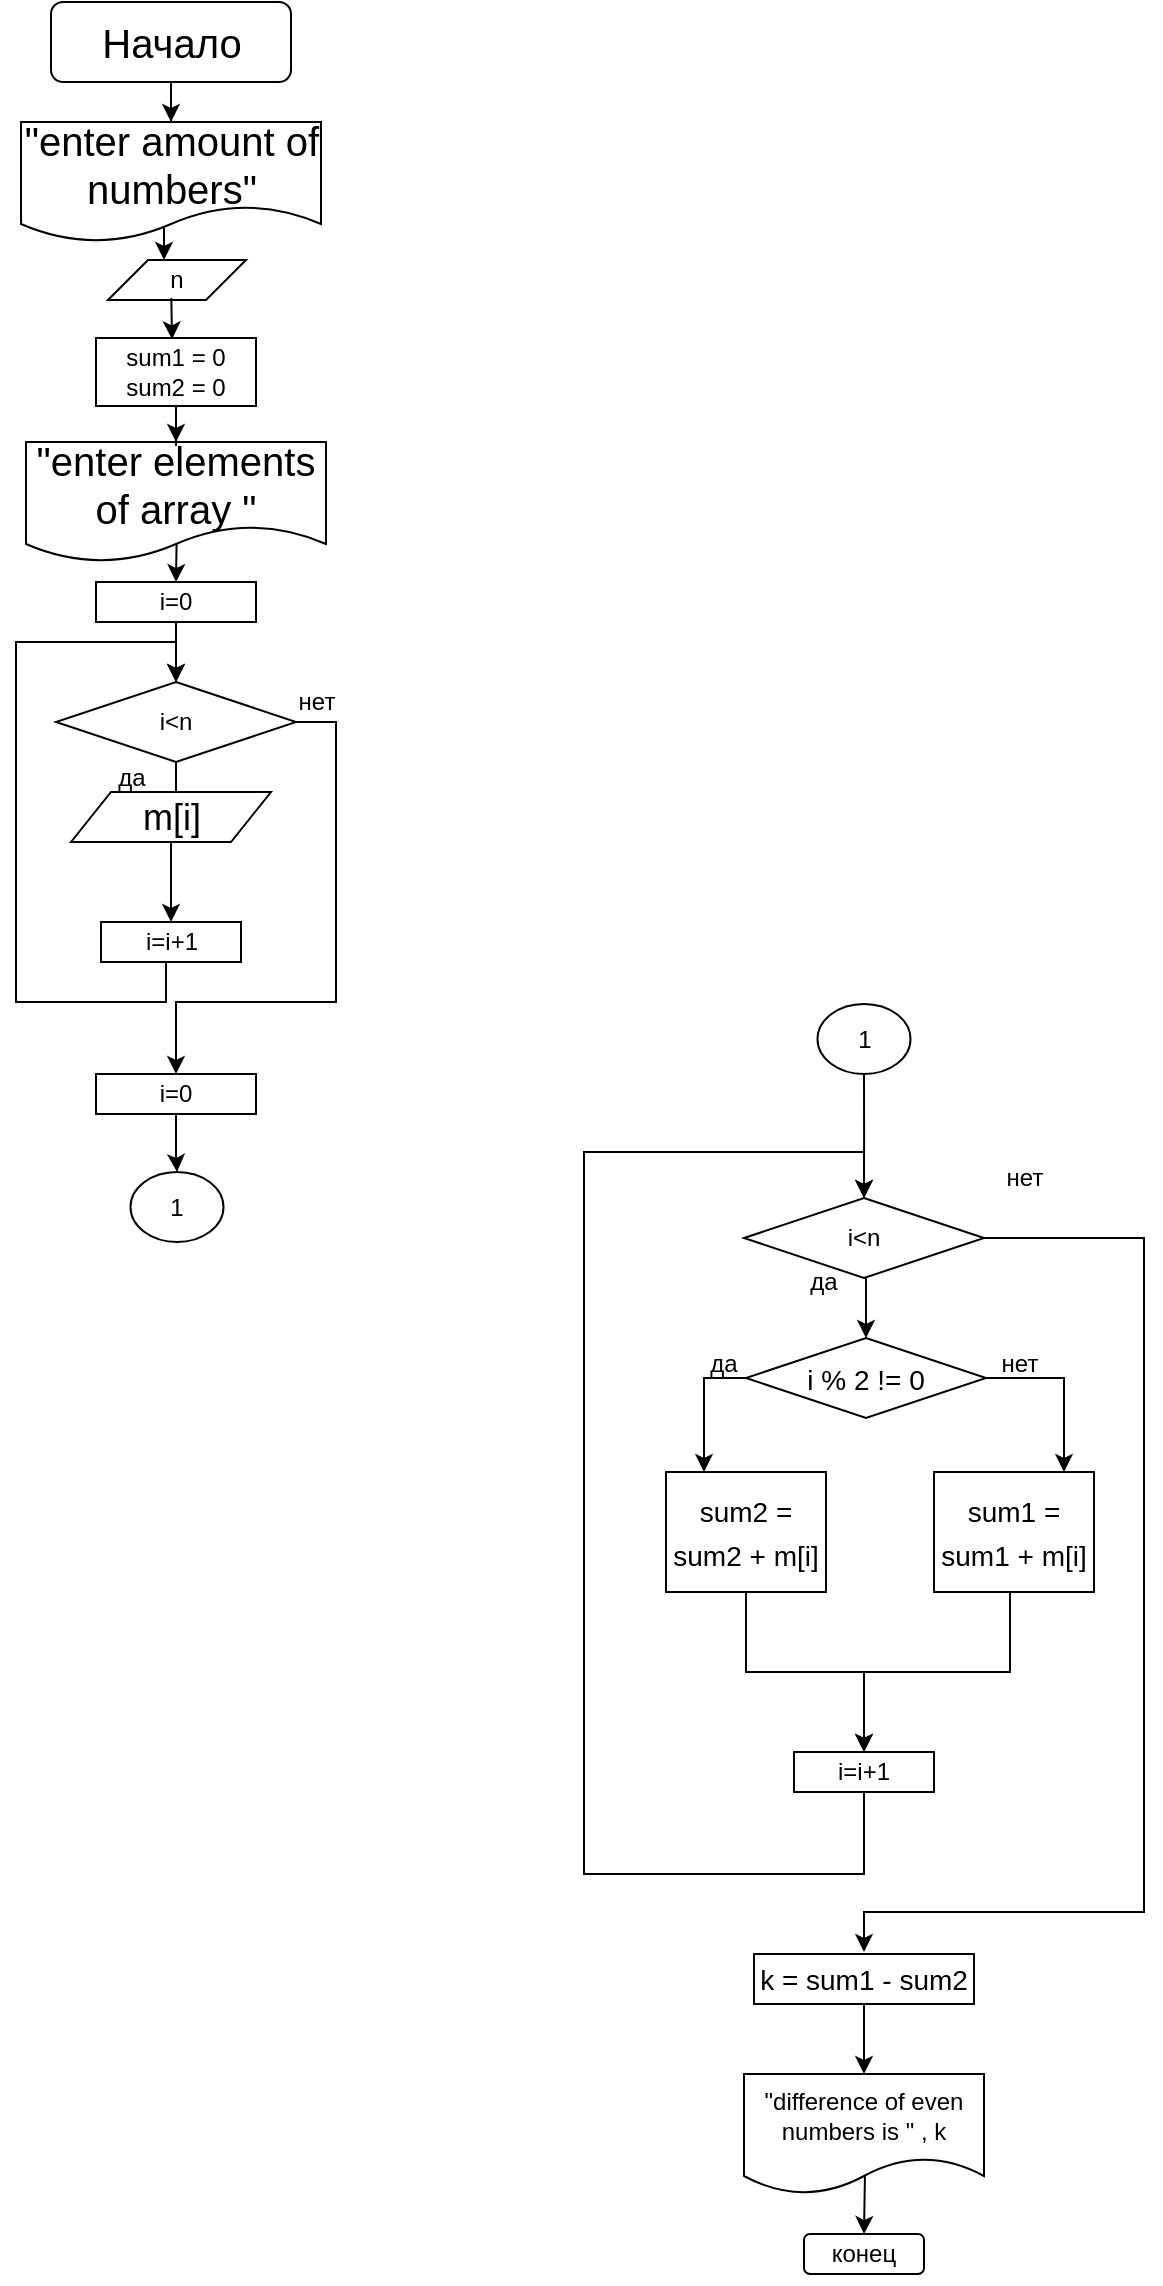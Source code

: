 <mxfile version="15.7.4" type="github">
  <diagram id="C5RBs43oDa-KdzZeNtuy" name="Page-1">
    <mxGraphModel dx="595" dy="832" grid="1" gridSize="20" guides="1" tooltips="1" connect="1" arrows="1" fold="1" page="1" pageScale="1" pageWidth="827" pageHeight="1169" math="0" shadow="0">
      <root>
        <mxCell id="WIyWlLk6GJQsqaUBKTNV-0" />
        <mxCell id="WIyWlLk6GJQsqaUBKTNV-1" parent="WIyWlLk6GJQsqaUBKTNV-0" />
        <mxCell id="6rxGdcta7ztDB5Gd1GuF-130" value="" style="edgeStyle=orthogonalEdgeStyle;rounded=0;orthogonalLoop=1;jettySize=auto;html=1;" parent="WIyWlLk6GJQsqaUBKTNV-1" source="6rxGdcta7ztDB5Gd1GuF-131" target="6rxGdcta7ztDB5Gd1GuF-134" edge="1">
          <mxGeometry relative="1" as="geometry" />
        </mxCell>
        <mxCell id="6rxGdcta7ztDB5Gd1GuF-131" value="i=0" style="whiteSpace=wrap;html=1;rounded=0;" parent="WIyWlLk6GJQsqaUBKTNV-1" vertex="1">
          <mxGeometry x="1131" y="290" width="80" height="20" as="geometry" />
        </mxCell>
        <mxCell id="Hcy6HVX9xFuKbH1JVQTh-3" value="" style="edgeStyle=orthogonalEdgeStyle;rounded=0;orthogonalLoop=1;jettySize=auto;html=1;" parent="WIyWlLk6GJQsqaUBKTNV-1" source="6rxGdcta7ztDB5Gd1GuF-134" edge="1">
          <mxGeometry relative="1" as="geometry">
            <mxPoint x="1171" y="395" as="targetPoint" />
          </mxGeometry>
        </mxCell>
        <mxCell id="41D5uZGfCWX0jDAvpGkn-3" value="" style="edgeStyle=orthogonalEdgeStyle;rounded=0;orthogonalLoop=1;jettySize=auto;html=1;entryX=0.5;entryY=0;entryDx=0;entryDy=0;" parent="WIyWlLk6GJQsqaUBKTNV-1" source="6rxGdcta7ztDB5Gd1GuF-134" target="41D5uZGfCWX0jDAvpGkn-41" edge="1">
          <mxGeometry relative="1" as="geometry">
            <mxPoint x="1166.029" y="480.01" as="targetPoint" />
            <Array as="points">
              <mxPoint x="1251" y="360" />
              <mxPoint x="1251" y="500" />
              <mxPoint x="1171" y="500" />
            </Array>
          </mxGeometry>
        </mxCell>
        <mxCell id="6rxGdcta7ztDB5Gd1GuF-134" value="i&amp;lt;n" style="rhombus;whiteSpace=wrap;html=1;rounded=0;" parent="WIyWlLk6GJQsqaUBKTNV-1" vertex="1">
          <mxGeometry x="1111" y="340" width="120" height="40" as="geometry" />
        </mxCell>
        <mxCell id="6rxGdcta7ztDB5Gd1GuF-138" value="да" style="text;html=1;strokeColor=none;fillColor=none;align=center;verticalAlign=middle;whiteSpace=wrap;rounded=0;" parent="WIyWlLk6GJQsqaUBKTNV-1" vertex="1">
          <mxGeometry x="1118.5" y="380" width="60" height="15" as="geometry" />
        </mxCell>
        <mxCell id="6rxGdcta7ztDB5Gd1GuF-165" value="" style="edgeStyle=orthogonalEdgeStyle;rounded=0;orthogonalLoop=1;jettySize=auto;html=1;fontSize=14;" parent="WIyWlLk6GJQsqaUBKTNV-1" source="6rxGdcta7ztDB5Gd1GuF-166" target="6rxGdcta7ztDB5Gd1GuF-171" edge="1">
          <mxGeometry relative="1" as="geometry" />
        </mxCell>
        <mxCell id="6rxGdcta7ztDB5Gd1GuF-166" value="&lt;font style=&quot;font-size: 20px&quot;&gt;Начало&lt;/font&gt;" style="rounded=1;whiteSpace=wrap;html=1;fontSize=12;glass=0;strokeWidth=1;shadow=0;" parent="WIyWlLk6GJQsqaUBKTNV-1" vertex="1">
          <mxGeometry x="1108.5" width="120" height="40" as="geometry" />
        </mxCell>
        <mxCell id="crskzABntKfRAhv5GPo1-17" value="" style="edgeStyle=orthogonalEdgeStyle;rounded=0;orthogonalLoop=1;jettySize=auto;html=1;entryX=0.411;entryY=0;entryDx=0;entryDy=0;entryPerimeter=0;exitX=0.49;exitY=0.839;exitDx=0;exitDy=0;exitPerimeter=0;" parent="WIyWlLk6GJQsqaUBKTNV-1" source="6rxGdcta7ztDB5Gd1GuF-171" target="crskzABntKfRAhv5GPo1-11" edge="1">
          <mxGeometry relative="1" as="geometry">
            <Array as="points">
              <mxPoint x="1165" y="110" />
              <mxPoint x="1165" y="129" />
            </Array>
          </mxGeometry>
        </mxCell>
        <mxCell id="6rxGdcta7ztDB5Gd1GuF-171" value="&lt;font style=&quot;font-size: 20px&quot;&gt;&quot;enter amount of numbers&quot;&lt;/font&gt;" style="shape=document;whiteSpace=wrap;html=1;boundedLbl=1;" parent="WIyWlLk6GJQsqaUBKTNV-1" vertex="1">
          <mxGeometry x="1093.5" y="60" width="150" height="60" as="geometry" />
        </mxCell>
        <mxCell id="crskzABntKfRAhv5GPo1-8" value="" style="edgeStyle=orthogonalEdgeStyle;rounded=0;orthogonalLoop=1;jettySize=auto;html=1;exitX=0.502;exitY=0.84;exitDx=0;exitDy=0;exitPerimeter=0;entryX=0.5;entryY=0;entryDx=0;entryDy=0;" parent="WIyWlLk6GJQsqaUBKTNV-1" source="6rxGdcta7ztDB5Gd1GuF-172" target="6rxGdcta7ztDB5Gd1GuF-131" edge="1">
          <mxGeometry relative="1" as="geometry">
            <mxPoint x="1171" y="287" as="targetPoint" />
          </mxGeometry>
        </mxCell>
        <mxCell id="6rxGdcta7ztDB5Gd1GuF-172" value="&lt;font style=&quot;font-size: 20px&quot;&gt;&quot;enter elements of array &quot;&lt;/font&gt;" style="shape=document;whiteSpace=wrap;html=1;boundedLbl=1;" parent="WIyWlLk6GJQsqaUBKTNV-1" vertex="1">
          <mxGeometry x="1096" y="220" width="150" height="60" as="geometry" />
        </mxCell>
        <mxCell id="41D5uZGfCWX0jDAvpGkn-2" value="" style="edgeStyle=orthogonalEdgeStyle;rounded=0;orthogonalLoop=1;jettySize=auto;html=1;entryX=0.5;entryY=0;entryDx=0;entryDy=0;startArrow=none;" parent="WIyWlLk6GJQsqaUBKTNV-1" source="m-rDZ4n_DD1ah6JTsrVf-0" target="6rxGdcta7ztDB5Gd1GuF-134" edge="1">
          <mxGeometry relative="1" as="geometry">
            <mxPoint x="1191" y="320" as="targetPoint" />
            <Array as="points">
              <mxPoint x="1166" y="500" />
              <mxPoint x="1091" y="500" />
              <mxPoint x="1091" y="320" />
              <mxPoint x="1171" y="320" />
            </Array>
          </mxGeometry>
        </mxCell>
        <mxCell id="m-rDZ4n_DD1ah6JTsrVf-2" value="" style="edgeStyle=orthogonalEdgeStyle;rounded=0;orthogonalLoop=1;jettySize=auto;html=1;" parent="WIyWlLk6GJQsqaUBKTNV-1" source="hYBSaN4shtBYQzPBx2wr-6" target="m-rDZ4n_DD1ah6JTsrVf-0" edge="1">
          <mxGeometry relative="1" as="geometry" />
        </mxCell>
        <mxCell id="hYBSaN4shtBYQzPBx2wr-6" value="&lt;span style=&quot;font-size: 18px&quot;&gt;m[i]&lt;/span&gt;" style="shape=parallelogram;perimeter=parallelogramPerimeter;whiteSpace=wrap;html=1;fixedSize=1;" parent="WIyWlLk6GJQsqaUBKTNV-1" vertex="1">
          <mxGeometry x="1118.5" y="395" width="100" height="25" as="geometry" />
        </mxCell>
        <mxCell id="41D5uZGfCWX0jDAvpGkn-4" value="нет" style="text;html=1;align=center;verticalAlign=middle;resizable=0;points=[];autosize=1;strokeColor=none;fillColor=none;" parent="WIyWlLk6GJQsqaUBKTNV-1" vertex="1">
          <mxGeometry x="1221" y="340" width="40" height="20" as="geometry" />
        </mxCell>
        <mxCell id="41D5uZGfCWX0jDAvpGkn-21" value="" style="edgeStyle=orthogonalEdgeStyle;rounded=0;orthogonalLoop=1;jettySize=auto;html=1;fontSize=14;exitX=0.505;exitY=0.823;exitDx=0;exitDy=0;exitPerimeter=0;startArrow=none;entryX=0.593;entryY=0.014;entryDx=0;entryDy=0;entryPerimeter=0;" parent="WIyWlLk6GJQsqaUBKTNV-1" source="41D5uZGfCWX0jDAvpGkn-26" target="41D5uZGfCWX0jDAvpGkn-26" edge="1">
          <mxGeometry relative="1" as="geometry">
            <mxPoint x="1535" y="1123" as="targetPoint" />
          </mxGeometry>
        </mxCell>
        <mxCell id="41D5uZGfCWX0jDAvpGkn-22" value="" style="edgeStyle=orthogonalEdgeStyle;rounded=0;orthogonalLoop=1;jettySize=auto;html=1;exitX=0.504;exitY=0.833;exitDx=0;exitDy=0;exitPerimeter=0;entryX=0.5;entryY=0;entryDx=0;entryDy=0;" parent="WIyWlLk6GJQsqaUBKTNV-1" source="41D5uZGfCWX0jDAvpGkn-23" target="41D5uZGfCWX0jDAvpGkn-26" edge="1">
          <mxGeometry relative="1" as="geometry">
            <mxPoint x="1535" y="1136" as="targetPoint" />
          </mxGeometry>
        </mxCell>
        <mxCell id="41D5uZGfCWX0jDAvpGkn-23" value="&quot;difference of even numbers is&amp;nbsp;&quot; , k" style="shape=document;whiteSpace=wrap;html=1;boundedLbl=1;" parent="WIyWlLk6GJQsqaUBKTNV-1" vertex="1">
          <mxGeometry x="1455" y="1036" width="120" height="60" as="geometry" />
        </mxCell>
        <mxCell id="41D5uZGfCWX0jDAvpGkn-24" value="" style="edgeStyle=orthogonalEdgeStyle;rounded=0;orthogonalLoop=1;jettySize=auto;html=1;fontSize=14;entryX=0.5;entryY=0;entryDx=0;entryDy=0;exitX=0.5;exitY=1;exitDx=0;exitDy=0;" parent="WIyWlLk6GJQsqaUBKTNV-1" source="41D5uZGfCWX0jDAvpGkn-25" target="41D5uZGfCWX0jDAvpGkn-23" edge="1">
          <mxGeometry relative="1" as="geometry">
            <mxPoint x="1535" y="996" as="sourcePoint" />
          </mxGeometry>
        </mxCell>
        <mxCell id="41D5uZGfCWX0jDAvpGkn-25" value="k = sum1 - sum2" style="rounded=0;whiteSpace=wrap;html=1;fontSize=14;" parent="WIyWlLk6GJQsqaUBKTNV-1" vertex="1">
          <mxGeometry x="1460" y="976" width="110" height="25" as="geometry" />
        </mxCell>
        <mxCell id="41D5uZGfCWX0jDAvpGkn-26" value="конец" style="rounded=1;whiteSpace=wrap;html=1;" parent="WIyWlLk6GJQsqaUBKTNV-1" vertex="1">
          <mxGeometry x="1485" y="1116" width="60" height="20" as="geometry" />
        </mxCell>
        <mxCell id="41D5uZGfCWX0jDAvpGkn-51" value="" style="edgeStyle=orthogonalEdgeStyle;rounded=0;orthogonalLoop=1;jettySize=auto;html=1;" parent="WIyWlLk6GJQsqaUBKTNV-1" source="41D5uZGfCWX0jDAvpGkn-27" target="41D5uZGfCWX0jDAvpGkn-42" edge="1">
          <mxGeometry relative="1" as="geometry">
            <mxPoint x="1515" y="595" as="targetPoint" />
            <Array as="points">
              <mxPoint x="1515" y="936" />
              <mxPoint x="1375" y="936" />
              <mxPoint x="1375" y="575" />
              <mxPoint x="1515" y="575" />
            </Array>
          </mxGeometry>
        </mxCell>
        <mxCell id="41D5uZGfCWX0jDAvpGkn-27" value="i=i+1" style="rounded=0;whiteSpace=wrap;html=1;" parent="WIyWlLk6GJQsqaUBKTNV-1" vertex="1">
          <mxGeometry x="1480" y="875" width="70" height="20" as="geometry" />
        </mxCell>
        <mxCell id="41D5uZGfCWX0jDAvpGkn-48" value="" style="edgeStyle=orthogonalEdgeStyle;rounded=0;orthogonalLoop=1;jettySize=auto;html=1;" parent="WIyWlLk6GJQsqaUBKTNV-1" source="41D5uZGfCWX0jDAvpGkn-30" target="41D5uZGfCWX0jDAvpGkn-27" edge="1">
          <mxGeometry relative="1" as="geometry" />
        </mxCell>
        <mxCell id="41D5uZGfCWX0jDAvpGkn-30" value="&lt;font style=&quot;font-size: 14px&quot;&gt;sum2 = sum2 + m[i]&lt;/font&gt;" style="whiteSpace=wrap;html=1;fontSize=18;" parent="WIyWlLk6GJQsqaUBKTNV-1" vertex="1">
          <mxGeometry x="1416" y="735" width="80" height="60" as="geometry" />
        </mxCell>
        <mxCell id="41D5uZGfCWX0jDAvpGkn-47" value="" style="edgeStyle=orthogonalEdgeStyle;rounded=0;orthogonalLoop=1;jettySize=auto;html=1;" parent="WIyWlLk6GJQsqaUBKTNV-1" source="41D5uZGfCWX0jDAvpGkn-32" target="41D5uZGfCWX0jDAvpGkn-27" edge="1">
          <mxGeometry relative="1" as="geometry">
            <Array as="points">
              <mxPoint x="1588" y="835" />
              <mxPoint x="1515" y="835" />
            </Array>
          </mxGeometry>
        </mxCell>
        <mxCell id="41D5uZGfCWX0jDAvpGkn-32" value="&lt;font style=&quot;font-size: 14px&quot;&gt;sum1 = sum1 + m[i]&lt;/font&gt;" style="whiteSpace=wrap;html=1;fontSize=18;" parent="WIyWlLk6GJQsqaUBKTNV-1" vertex="1">
          <mxGeometry x="1550" y="735" width="80" height="60" as="geometry" />
        </mxCell>
        <mxCell id="41D5uZGfCWX0jDAvpGkn-33" value="да" style="text;html=1;strokeColor=none;fillColor=none;align=center;verticalAlign=middle;whiteSpace=wrap;rounded=0;" parent="WIyWlLk6GJQsqaUBKTNV-1" vertex="1">
          <mxGeometry x="1415" y="666" width="60" height="30" as="geometry" />
        </mxCell>
        <mxCell id="41D5uZGfCWX0jDAvpGkn-34" value="нет" style="text;html=1;strokeColor=none;fillColor=none;align=center;verticalAlign=middle;whiteSpace=wrap;rounded=0;" parent="WIyWlLk6GJQsqaUBKTNV-1" vertex="1">
          <mxGeometry x="1562.5" y="666" width="60" height="30" as="geometry" />
        </mxCell>
        <mxCell id="41D5uZGfCWX0jDAvpGkn-53" value="" style="edgeStyle=orthogonalEdgeStyle;rounded=0;orthogonalLoop=1;jettySize=auto;html=1;" parent="WIyWlLk6GJQsqaUBKTNV-1" source="41D5uZGfCWX0jDAvpGkn-35" edge="1">
          <mxGeometry relative="1" as="geometry">
            <mxPoint x="1435" y="735" as="targetPoint" />
            <Array as="points">
              <mxPoint x="1435" y="688" />
              <mxPoint x="1435" y="735" />
            </Array>
          </mxGeometry>
        </mxCell>
        <mxCell id="41D5uZGfCWX0jDAvpGkn-54" value="" style="edgeStyle=orthogonalEdgeStyle;rounded=0;orthogonalLoop=1;jettySize=auto;html=1;" parent="WIyWlLk6GJQsqaUBKTNV-1" source="41D5uZGfCWX0jDAvpGkn-35" edge="1">
          <mxGeometry relative="1" as="geometry">
            <mxPoint x="1615" y="735" as="targetPoint" />
            <Array as="points">
              <mxPoint x="1615" y="688" />
              <mxPoint x="1615" y="735" />
            </Array>
          </mxGeometry>
        </mxCell>
        <mxCell id="41D5uZGfCWX0jDAvpGkn-35" value="&lt;font style=&quot;font-size: 14px&quot;&gt;i % 2 != 0&lt;/font&gt;" style="rhombus;whiteSpace=wrap;html=1;fontSize=18;" parent="WIyWlLk6GJQsqaUBKTNV-1" vertex="1">
          <mxGeometry x="1456" y="668" width="120" height="40" as="geometry" />
        </mxCell>
        <mxCell id="iT1FbO_TKxMqbt4qC4rC-1" value="" style="edgeStyle=orthogonalEdgeStyle;rounded=0;orthogonalLoop=1;jettySize=auto;html=1;" edge="1" parent="WIyWlLk6GJQsqaUBKTNV-1" source="41D5uZGfCWX0jDAvpGkn-41" target="iT1FbO_TKxMqbt4qC4rC-0">
          <mxGeometry relative="1" as="geometry" />
        </mxCell>
        <mxCell id="41D5uZGfCWX0jDAvpGkn-41" value="i=0" style="whiteSpace=wrap;html=1;rounded=0;" parent="WIyWlLk6GJQsqaUBKTNV-1" vertex="1">
          <mxGeometry x="1131" y="536" width="80" height="20" as="geometry" />
        </mxCell>
        <mxCell id="41D5uZGfCWX0jDAvpGkn-45" value="" style="edgeStyle=orthogonalEdgeStyle;rounded=0;orthogonalLoop=1;jettySize=auto;html=1;" parent="WIyWlLk6GJQsqaUBKTNV-1" source="41D5uZGfCWX0jDAvpGkn-42" target="41D5uZGfCWX0jDAvpGkn-35" edge="1">
          <mxGeometry relative="1" as="geometry">
            <Array as="points">
              <mxPoint x="1516" y="658" />
              <mxPoint x="1516" y="658" />
            </Array>
          </mxGeometry>
        </mxCell>
        <mxCell id="41D5uZGfCWX0jDAvpGkn-57" value="" style="edgeStyle=orthogonalEdgeStyle;rounded=0;orthogonalLoop=1;jettySize=auto;html=1;" parent="WIyWlLk6GJQsqaUBKTNV-1" source="41D5uZGfCWX0jDAvpGkn-42" edge="1">
          <mxGeometry relative="1" as="geometry">
            <mxPoint x="1515" y="975" as="targetPoint" />
            <Array as="points">
              <mxPoint x="1655" y="618" />
              <mxPoint x="1655" y="955" />
              <mxPoint x="1515" y="955" />
            </Array>
          </mxGeometry>
        </mxCell>
        <mxCell id="41D5uZGfCWX0jDAvpGkn-42" value="i&amp;lt;n" style="rhombus;whiteSpace=wrap;html=1;rounded=0;" parent="WIyWlLk6GJQsqaUBKTNV-1" vertex="1">
          <mxGeometry x="1455" y="598" width="120" height="40" as="geometry" />
        </mxCell>
        <mxCell id="41D5uZGfCWX0jDAvpGkn-55" value="да" style="text;html=1;strokeColor=none;fillColor=none;align=center;verticalAlign=middle;whiteSpace=wrap;rounded=0;" parent="WIyWlLk6GJQsqaUBKTNV-1" vertex="1">
          <mxGeometry x="1465" y="625" width="60" height="30" as="geometry" />
        </mxCell>
        <mxCell id="41D5uZGfCWX0jDAvpGkn-56" value="нет" style="text;html=1;align=center;verticalAlign=middle;resizable=0;points=[];autosize=1;strokeColor=none;fillColor=none;" parent="WIyWlLk6GJQsqaUBKTNV-1" vertex="1">
          <mxGeometry x="1575" y="578" width="40" height="20" as="geometry" />
        </mxCell>
        <mxCell id="crskzABntKfRAhv5GPo1-5" value="" style="edgeStyle=orthogonalEdgeStyle;rounded=0;orthogonalLoop=1;jettySize=auto;html=1;" parent="WIyWlLk6GJQsqaUBKTNV-1" source="crskzABntKfRAhv5GPo1-2" target="6rxGdcta7ztDB5Gd1GuF-172" edge="1">
          <mxGeometry relative="1" as="geometry" />
        </mxCell>
        <mxCell id="crskzABntKfRAhv5GPo1-2" value="sum1 = 0&lt;br&gt;sum2 = 0" style="rounded=0;whiteSpace=wrap;html=1;" parent="WIyWlLk6GJQsqaUBKTNV-1" vertex="1">
          <mxGeometry x="1131" y="168" width="80" height="34" as="geometry" />
        </mxCell>
        <mxCell id="crskzABntKfRAhv5GPo1-11" value="n" style="shape=parallelogram;perimeter=parallelogramPerimeter;whiteSpace=wrap;html=1;fixedSize=1;" parent="WIyWlLk6GJQsqaUBKTNV-1" vertex="1">
          <mxGeometry x="1137" y="129" width="69" height="20" as="geometry" />
        </mxCell>
        <mxCell id="crskzABntKfRAhv5GPo1-15" value="" style="edgeStyle=orthogonalEdgeStyle;rounded=0;orthogonalLoop=1;jettySize=auto;html=1;startArrow=none;exitX=0.459;exitY=0.95;exitDx=0;exitDy=0;exitPerimeter=0;entryX=0.475;entryY=0.02;entryDx=0;entryDy=0;entryPerimeter=0;" parent="WIyWlLk6GJQsqaUBKTNV-1" source="crskzABntKfRAhv5GPo1-11" target="crskzABntKfRAhv5GPo1-2" edge="1">
          <mxGeometry relative="1" as="geometry">
            <mxPoint x="1191.5" y="160" as="sourcePoint" />
            <mxPoint x="1169" y="150" as="targetPoint" />
            <Array as="points">
              <mxPoint x="1169" y="150" />
            </Array>
          </mxGeometry>
        </mxCell>
        <mxCell id="m-rDZ4n_DD1ah6JTsrVf-0" value="i=i+1" style="rounded=0;whiteSpace=wrap;html=1;" parent="WIyWlLk6GJQsqaUBKTNV-1" vertex="1">
          <mxGeometry x="1133.5" y="460" width="70" height="20" as="geometry" />
        </mxCell>
        <mxCell id="iT1FbO_TKxMqbt4qC4rC-0" value="1" style="ellipse;whiteSpace=wrap;html=1;rounded=0;" vertex="1" parent="WIyWlLk6GJQsqaUBKTNV-1">
          <mxGeometry x="1148.25" y="585" width="46.5" height="35" as="geometry" />
        </mxCell>
        <mxCell id="iT1FbO_TKxMqbt4qC4rC-3" value="" style="edgeStyle=orthogonalEdgeStyle;rounded=0;orthogonalLoop=1;jettySize=auto;html=1;entryX=0.5;entryY=0;entryDx=0;entryDy=0;" edge="1" parent="WIyWlLk6GJQsqaUBKTNV-1" source="iT1FbO_TKxMqbt4qC4rC-2" target="41D5uZGfCWX0jDAvpGkn-42">
          <mxGeometry relative="1" as="geometry" />
        </mxCell>
        <mxCell id="iT1FbO_TKxMqbt4qC4rC-2" value="1" style="ellipse;whiteSpace=wrap;html=1;rounded=0;" vertex="1" parent="WIyWlLk6GJQsqaUBKTNV-1">
          <mxGeometry x="1491.75" y="501" width="46.5" height="35" as="geometry" />
        </mxCell>
      </root>
    </mxGraphModel>
  </diagram>
</mxfile>
